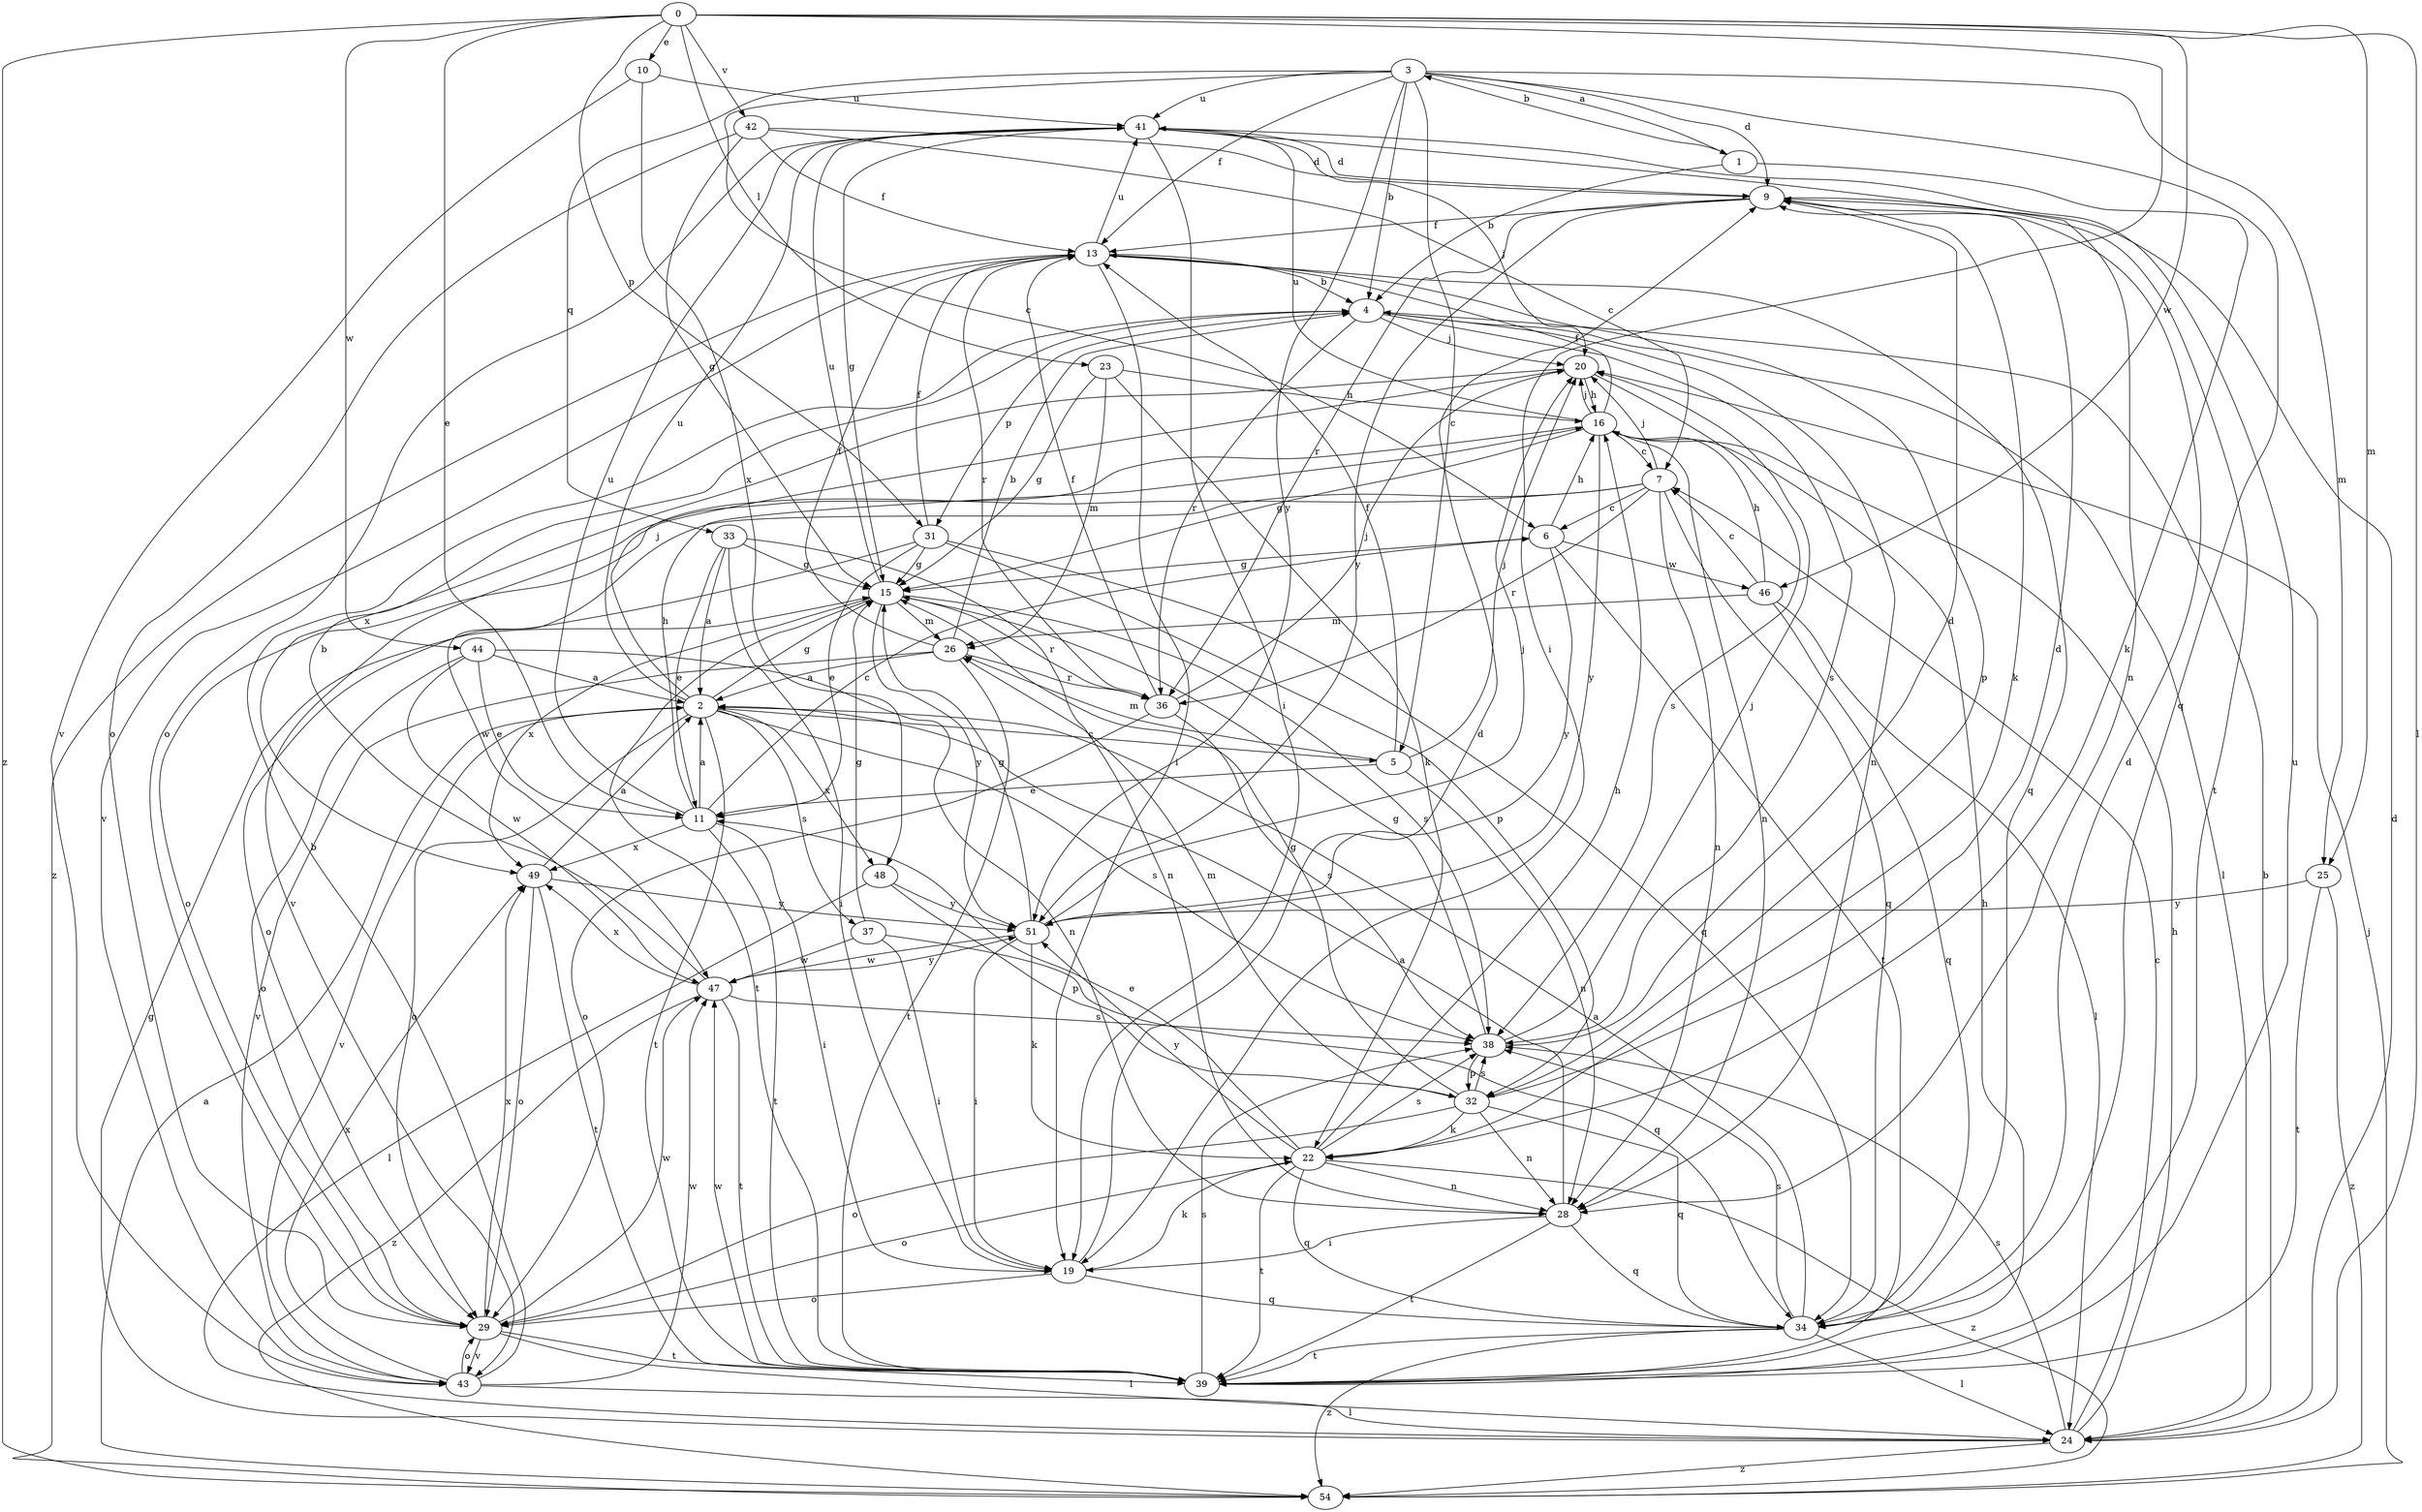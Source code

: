 strict digraph  {
0;
1;
2;
3;
4;
5;
6;
7;
9;
10;
11;
13;
15;
16;
19;
20;
22;
23;
24;
25;
26;
28;
29;
31;
32;
33;
34;
36;
37;
38;
39;
41;
42;
43;
44;
46;
47;
48;
49;
51;
54;
0 -> 10  [label=e];
0 -> 11  [label=e];
0 -> 19  [label=i];
0 -> 23  [label=l];
0 -> 24  [label=l];
0 -> 25  [label=m];
0 -> 31  [label=p];
0 -> 42  [label=v];
0 -> 44  [label=w];
0 -> 46  [label=w];
0 -> 54  [label=z];
1 -> 3  [label=b];
1 -> 4  [label=b];
1 -> 22  [label=k];
2 -> 5  [label=c];
2 -> 15  [label=g];
2 -> 20  [label=j];
2 -> 29  [label=o];
2 -> 37  [label=s];
2 -> 38  [label=s];
2 -> 39  [label=t];
2 -> 41  [label=u];
2 -> 43  [label=v];
2 -> 48  [label=x];
3 -> 1  [label=a];
3 -> 4  [label=b];
3 -> 5  [label=c];
3 -> 6  [label=c];
3 -> 9  [label=d];
3 -> 13  [label=f];
3 -> 25  [label=m];
3 -> 33  [label=q];
3 -> 34  [label=q];
3 -> 41  [label=u];
3 -> 51  [label=y];
4 -> 20  [label=j];
4 -> 24  [label=l];
4 -> 28  [label=n];
4 -> 31  [label=p];
4 -> 36  [label=r];
4 -> 38  [label=s];
5 -> 11  [label=e];
5 -> 13  [label=f];
5 -> 20  [label=j];
5 -> 26  [label=m];
5 -> 28  [label=n];
6 -> 15  [label=g];
6 -> 16  [label=h];
6 -> 39  [label=t];
6 -> 46  [label=w];
6 -> 51  [label=y];
7 -> 6  [label=c];
7 -> 20  [label=j];
7 -> 28  [label=n];
7 -> 29  [label=o];
7 -> 34  [label=q];
7 -> 36  [label=r];
7 -> 47  [label=w];
9 -> 13  [label=f];
9 -> 22  [label=k];
9 -> 36  [label=r];
9 -> 39  [label=t];
9 -> 51  [label=y];
10 -> 41  [label=u];
10 -> 43  [label=v];
10 -> 48  [label=x];
11 -> 2  [label=a];
11 -> 6  [label=c];
11 -> 16  [label=h];
11 -> 19  [label=i];
11 -> 39  [label=t];
11 -> 41  [label=u];
11 -> 49  [label=x];
13 -> 4  [label=b];
13 -> 19  [label=i];
13 -> 32  [label=p];
13 -> 34  [label=q];
13 -> 36  [label=r];
13 -> 41  [label=u];
13 -> 43  [label=v];
13 -> 54  [label=z];
15 -> 26  [label=m];
15 -> 36  [label=r];
15 -> 38  [label=s];
15 -> 39  [label=t];
15 -> 41  [label=u];
15 -> 49  [label=x];
15 -> 51  [label=y];
16 -> 7  [label=c];
16 -> 13  [label=f];
16 -> 15  [label=g];
16 -> 20  [label=j];
16 -> 28  [label=n];
16 -> 41  [label=u];
16 -> 43  [label=v];
16 -> 51  [label=y];
19 -> 9  [label=d];
19 -> 22  [label=k];
19 -> 29  [label=o];
19 -> 34  [label=q];
20 -> 16  [label=h];
20 -> 38  [label=s];
20 -> 49  [label=x];
22 -> 11  [label=e];
22 -> 16  [label=h];
22 -> 28  [label=n];
22 -> 29  [label=o];
22 -> 34  [label=q];
22 -> 38  [label=s];
22 -> 39  [label=t];
22 -> 51  [label=y];
22 -> 54  [label=z];
23 -> 15  [label=g];
23 -> 16  [label=h];
23 -> 22  [label=k];
23 -> 26  [label=m];
24 -> 4  [label=b];
24 -> 7  [label=c];
24 -> 9  [label=d];
24 -> 15  [label=g];
24 -> 16  [label=h];
24 -> 38  [label=s];
24 -> 54  [label=z];
25 -> 39  [label=t];
25 -> 51  [label=y];
25 -> 54  [label=z];
26 -> 2  [label=a];
26 -> 4  [label=b];
26 -> 13  [label=f];
26 -> 36  [label=r];
26 -> 39  [label=t];
26 -> 43  [label=v];
28 -> 2  [label=a];
28 -> 19  [label=i];
28 -> 34  [label=q];
28 -> 39  [label=t];
29 -> 24  [label=l];
29 -> 39  [label=t];
29 -> 43  [label=v];
29 -> 47  [label=w];
29 -> 49  [label=x];
31 -> 11  [label=e];
31 -> 13  [label=f];
31 -> 15  [label=g];
31 -> 29  [label=o];
31 -> 32  [label=p];
31 -> 34  [label=q];
32 -> 9  [label=d];
32 -> 15  [label=g];
32 -> 22  [label=k];
32 -> 26  [label=m];
32 -> 28  [label=n];
32 -> 29  [label=o];
32 -> 34  [label=q];
32 -> 38  [label=s];
33 -> 2  [label=a];
33 -> 11  [label=e];
33 -> 15  [label=g];
33 -> 19  [label=i];
33 -> 28  [label=n];
34 -> 2  [label=a];
34 -> 9  [label=d];
34 -> 24  [label=l];
34 -> 38  [label=s];
34 -> 39  [label=t];
34 -> 54  [label=z];
36 -> 13  [label=f];
36 -> 20  [label=j];
36 -> 29  [label=o];
36 -> 38  [label=s];
37 -> 15  [label=g];
37 -> 19  [label=i];
37 -> 34  [label=q];
37 -> 47  [label=w];
38 -> 9  [label=d];
38 -> 15  [label=g];
38 -> 20  [label=j];
38 -> 32  [label=p];
39 -> 16  [label=h];
39 -> 38  [label=s];
39 -> 41  [label=u];
39 -> 47  [label=w];
41 -> 9  [label=d];
41 -> 15  [label=g];
41 -> 19  [label=i];
41 -> 20  [label=j];
41 -> 28  [label=n];
41 -> 29  [label=o];
42 -> 7  [label=c];
42 -> 9  [label=d];
42 -> 13  [label=f];
42 -> 15  [label=g];
42 -> 29  [label=o];
43 -> 4  [label=b];
43 -> 24  [label=l];
43 -> 29  [label=o];
43 -> 47  [label=w];
43 -> 49  [label=x];
44 -> 2  [label=a];
44 -> 11  [label=e];
44 -> 28  [label=n];
44 -> 29  [label=o];
44 -> 47  [label=w];
46 -> 7  [label=c];
46 -> 16  [label=h];
46 -> 24  [label=l];
46 -> 26  [label=m];
46 -> 34  [label=q];
47 -> 4  [label=b];
47 -> 38  [label=s];
47 -> 39  [label=t];
47 -> 49  [label=x];
47 -> 51  [label=y];
47 -> 54  [label=z];
48 -> 24  [label=l];
48 -> 32  [label=p];
48 -> 51  [label=y];
49 -> 2  [label=a];
49 -> 29  [label=o];
49 -> 39  [label=t];
49 -> 51  [label=y];
51 -> 15  [label=g];
51 -> 19  [label=i];
51 -> 20  [label=j];
51 -> 22  [label=k];
51 -> 47  [label=w];
54 -> 2  [label=a];
54 -> 20  [label=j];
}
